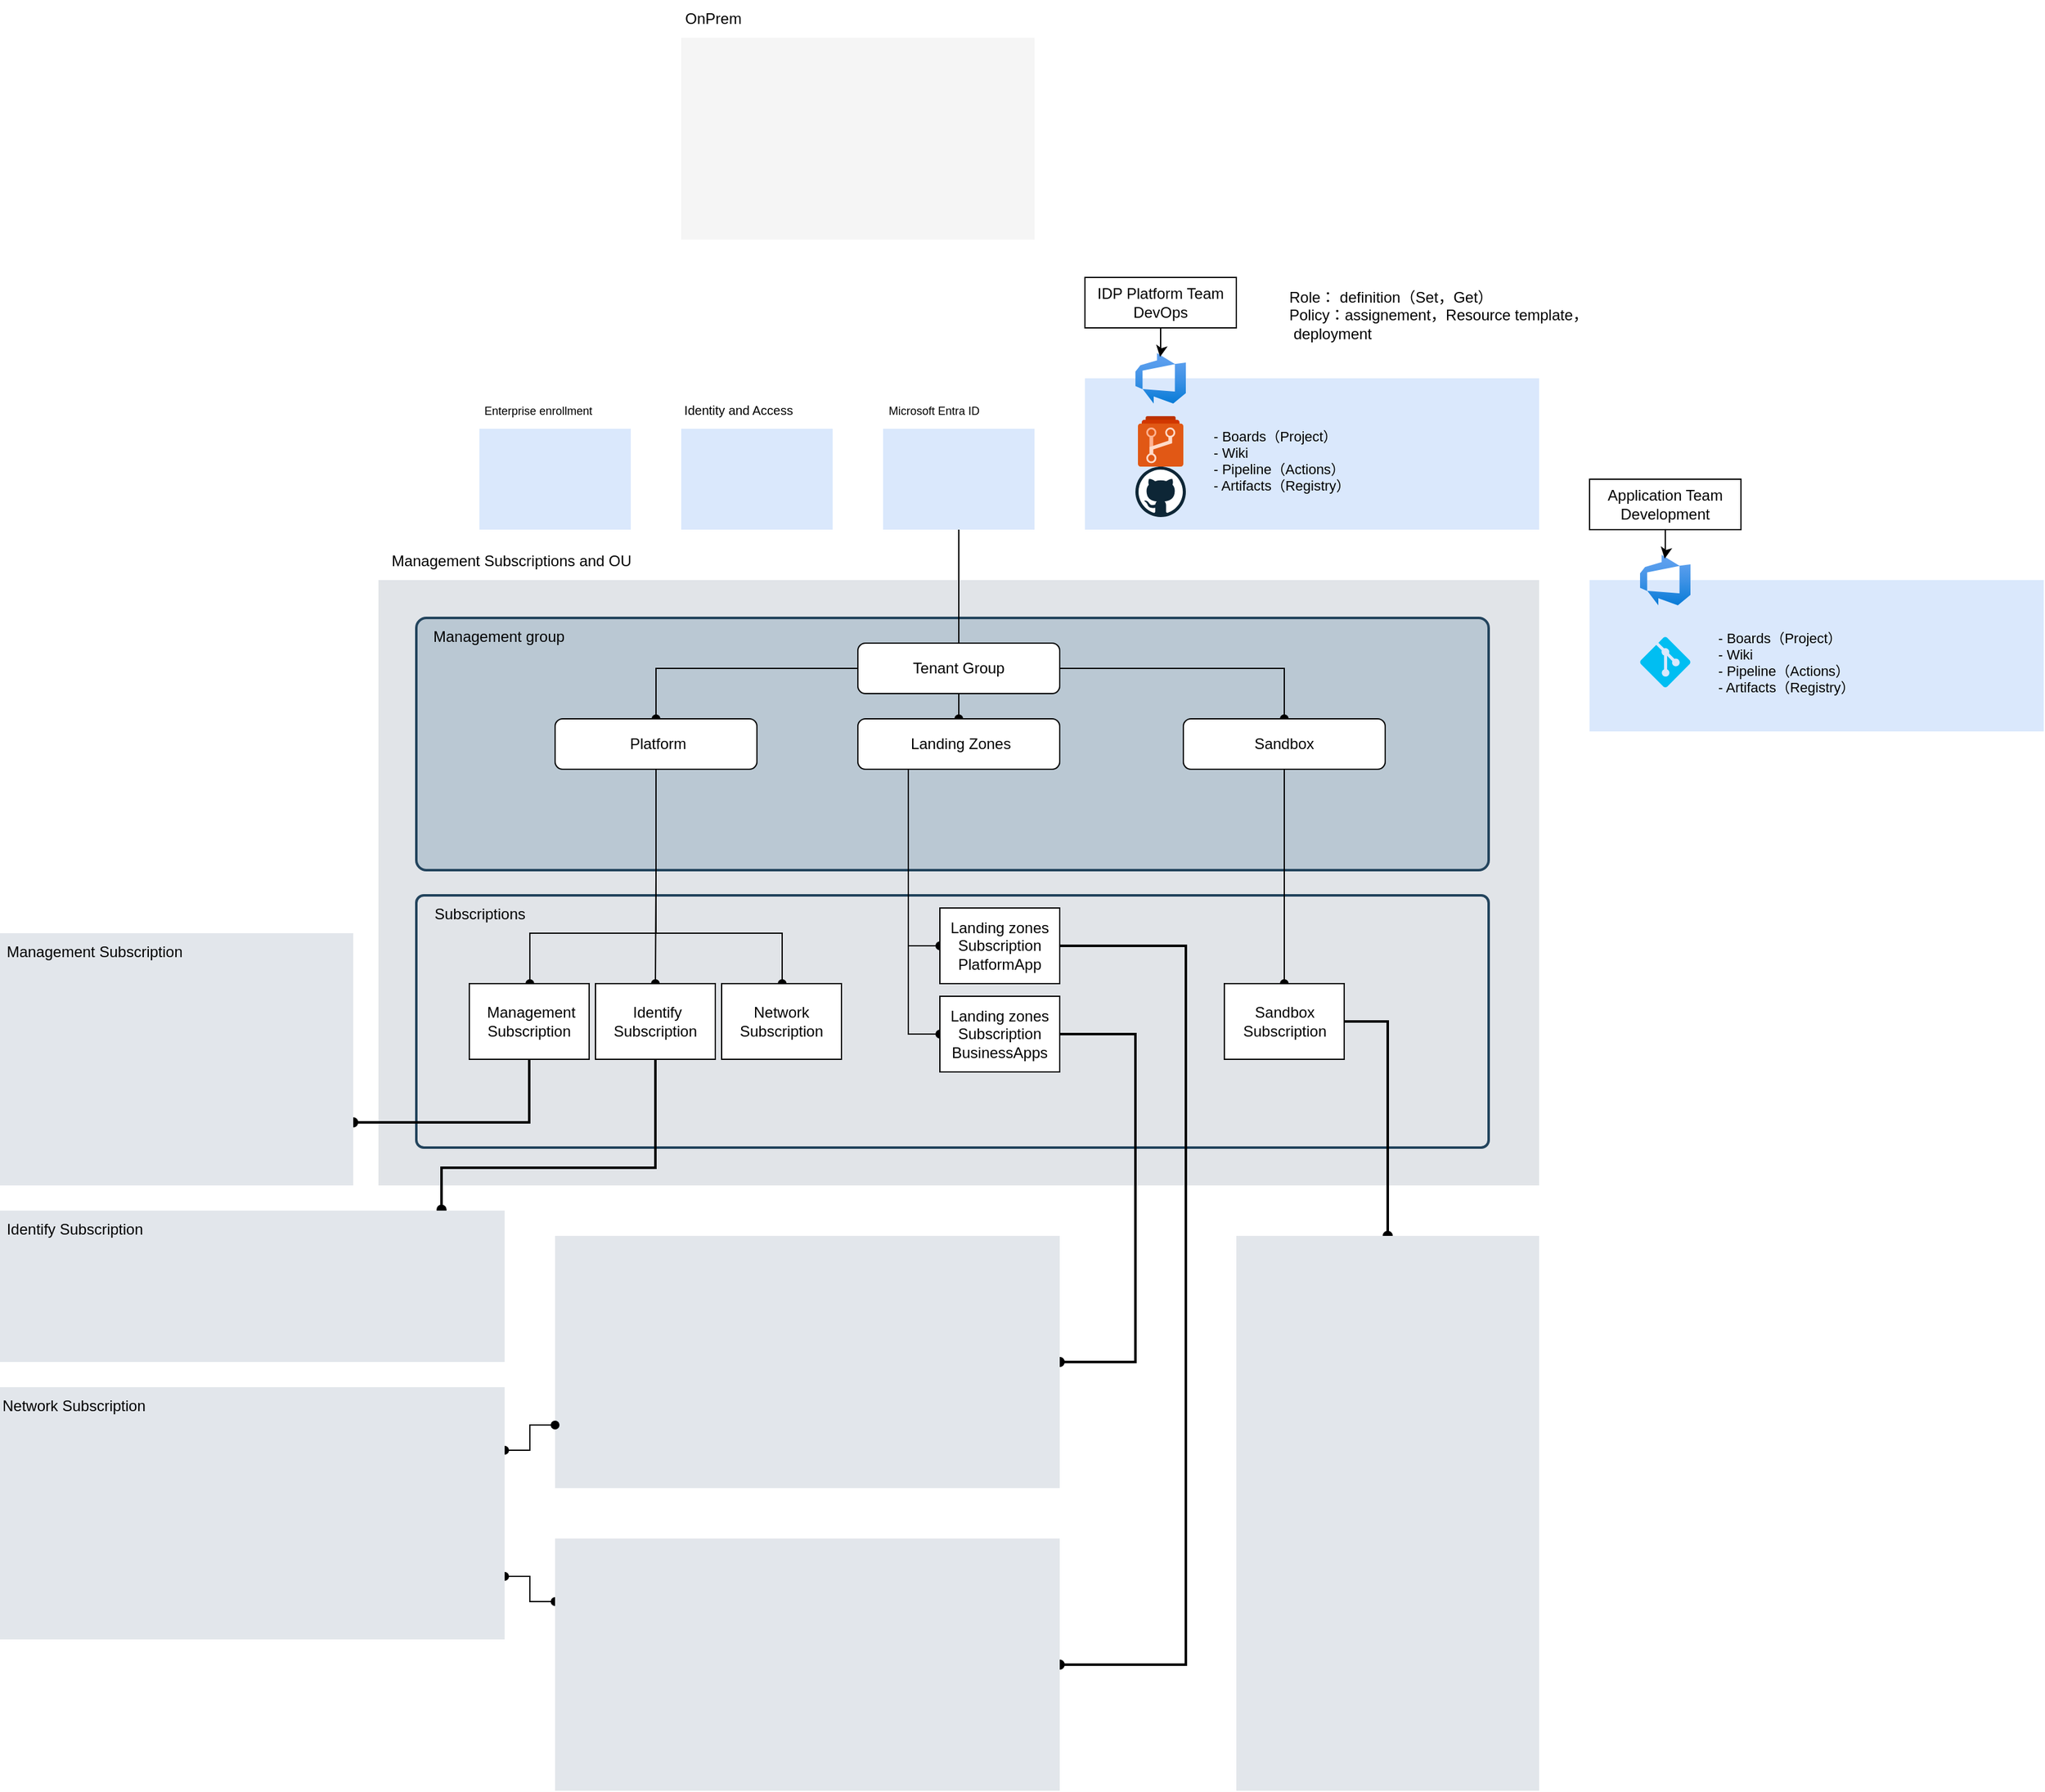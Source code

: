 <mxfile version="24.8.6">
  <diagram name="第 1 页" id="AuW7D_2Uh3UCpEzqcnnE">
    <mxGraphModel dx="2166" dy="1499" grid="1" gridSize="10" guides="1" tooltips="1" connect="1" arrows="1" fold="1" page="1" pageScale="1" pageWidth="1169" pageHeight="827" math="0" shadow="0">
      <root>
        <mxCell id="0" />
        <mxCell id="1" parent="0" />
        <mxCell id="rIVqcfPACpTOlNHZVLb5-61" style="edgeStyle=orthogonalEdgeStyle;rounded=0;orthogonalLoop=1;jettySize=auto;html=1;exitX=1;exitY=0.75;exitDx=0;exitDy=0;entryX=0;entryY=0.25;entryDx=0;entryDy=0;startArrow=oval;startFill=1;endArrow=oval;endFill=1;" edge="1" parent="1" source="rIVqcfPACpTOlNHZVLb5-58" target="rIVqcfPACpTOlNHZVLb5-55">
          <mxGeometry relative="1" as="geometry" />
        </mxCell>
        <mxCell id="rIVqcfPACpTOlNHZVLb5-18" value="" style="rounded=0;whiteSpace=wrap;html=1;fillColor=#E1E4E8;strokeColor=none;" vertex="1" parent="1">
          <mxGeometry x="160" y="240" width="920" height="480" as="geometry" />
        </mxCell>
        <mxCell id="rIVqcfPACpTOlNHZVLb5-1" value="" style="rounded=0;whiteSpace=wrap;html=1;fillColor=#dae8fc;strokeColor=none;" vertex="1" parent="1">
          <mxGeometry x="720" y="80" width="360" height="120" as="geometry" />
        </mxCell>
        <mxCell id="rIVqcfPACpTOlNHZVLb5-2" value="IDP Platform Team&lt;div&gt;DevOps&lt;/div&gt;" style="rounded=0;whiteSpace=wrap;html=1;" vertex="1" parent="1">
          <mxGeometry x="720" width="120" height="40" as="geometry" />
        </mxCell>
        <mxCell id="rIVqcfPACpTOlNHZVLb5-3" value="" style="image;aspect=fixed;html=1;points=[];align=center;fontSize=12;image=img/lib/azure2/devops/Azure_DevOps.svg;" vertex="1" parent="1">
          <mxGeometry x="760" y="60" width="40" height="40" as="geometry" />
        </mxCell>
        <mxCell id="rIVqcfPACpTOlNHZVLb5-4" style="edgeStyle=orthogonalEdgeStyle;rounded=0;orthogonalLoop=1;jettySize=auto;html=1;entryX=0.488;entryY=0.075;entryDx=0;entryDy=0;entryPerimeter=0;" edge="1" parent="1" source="rIVqcfPACpTOlNHZVLb5-2" target="rIVqcfPACpTOlNHZVLb5-3">
          <mxGeometry relative="1" as="geometry" />
        </mxCell>
        <mxCell id="rIVqcfPACpTOlNHZVLb5-5" value="" style="image;sketch=0;aspect=fixed;html=1;points=[];align=center;fontSize=12;image=img/lib/mscae/Azure_Repos.svg;" vertex="1" parent="1">
          <mxGeometry x="762" y="110" width="36" height="40" as="geometry" />
        </mxCell>
        <mxCell id="rIVqcfPACpTOlNHZVLb5-6" value="" style="dashed=0;outlineConnect=0;html=1;align=center;labelPosition=center;verticalLabelPosition=bottom;verticalAlign=top;shape=mxgraph.weblogos.github" vertex="1" parent="1">
          <mxGeometry x="760" y="150" width="40" height="40" as="geometry" />
        </mxCell>
        <mxCell id="rIVqcfPACpTOlNHZVLb5-7" value="&lt;font style=&quot;font-size: 11px;&quot;&gt;- Boards（Project）&lt;/font&gt;&lt;div style=&quot;font-size: 11px;&quot;&gt;&lt;font style=&quot;font-size: 11px;&quot;&gt;- Wiki&lt;/font&gt;&lt;/div&gt;&lt;div style=&quot;font-size: 11px;&quot;&gt;&lt;font style=&quot;font-size: 11px;&quot;&gt;- Pipeline（Actions）&lt;/font&gt;&lt;/div&gt;&lt;div style=&quot;font-size: 11px;&quot;&gt;&lt;font style=&quot;font-size: 11px;&quot;&gt;- Artifacts（Registry）&lt;/font&gt;&lt;/div&gt;" style="text;html=1;align=left;verticalAlign=middle;resizable=0;points=[];autosize=1;strokeColor=none;fillColor=none;" vertex="1" parent="1">
          <mxGeometry x="820" y="110" width="130" height="70" as="geometry" />
        </mxCell>
        <mxCell id="rIVqcfPACpTOlNHZVLb5-9" value="Role：&amp;nbsp;&lt;span style=&quot;background-color: initial;&quot;&gt;definition（Set，Get）&lt;/span&gt;&lt;div&gt;Policy：assignement，Resource template，&lt;/div&gt;&lt;div&gt;&amp;nbsp;deployment&lt;/div&gt;" style="text;html=1;align=left;verticalAlign=middle;resizable=0;points=[];autosize=1;strokeColor=none;fillColor=none;" vertex="1" parent="1">
          <mxGeometry x="880" width="260" height="60" as="geometry" />
        </mxCell>
        <mxCell id="rIVqcfPACpTOlNHZVLb5-10" value="" style="rounded=0;whiteSpace=wrap;html=1;fillColor=#dae8fc;strokeColor=none;" vertex="1" parent="1">
          <mxGeometry x="1120" y="240" width="360" height="120" as="geometry" />
        </mxCell>
        <mxCell id="rIVqcfPACpTOlNHZVLb5-11" value="Application Team&lt;br&gt;&lt;div&gt;Development&lt;/div&gt;" style="rounded=0;whiteSpace=wrap;html=1;" vertex="1" parent="1">
          <mxGeometry x="1120" y="160" width="120" height="40" as="geometry" />
        </mxCell>
        <mxCell id="rIVqcfPACpTOlNHZVLb5-12" value="" style="image;aspect=fixed;html=1;points=[];align=center;fontSize=12;image=img/lib/azure2/devops/Azure_DevOps.svg;" vertex="1" parent="1">
          <mxGeometry x="1160" y="220" width="40" height="40" as="geometry" />
        </mxCell>
        <mxCell id="rIVqcfPACpTOlNHZVLb5-13" style="edgeStyle=orthogonalEdgeStyle;rounded=0;orthogonalLoop=1;jettySize=auto;html=1;entryX=0.488;entryY=0.075;entryDx=0;entryDy=0;entryPerimeter=0;" edge="1" parent="1" source="rIVqcfPACpTOlNHZVLb5-11" target="rIVqcfPACpTOlNHZVLb5-12">
          <mxGeometry relative="1" as="geometry" />
        </mxCell>
        <mxCell id="rIVqcfPACpTOlNHZVLb5-16" value="&lt;font style=&quot;font-size: 11px;&quot;&gt;- Boards（Project）&lt;/font&gt;&lt;div style=&quot;font-size: 11px;&quot;&gt;&lt;font style=&quot;font-size: 11px;&quot;&gt;- Wiki&lt;/font&gt;&lt;/div&gt;&lt;div style=&quot;font-size: 11px;&quot;&gt;&lt;font style=&quot;font-size: 11px;&quot;&gt;- Pipeline（Actions）&lt;/font&gt;&lt;/div&gt;&lt;div style=&quot;font-size: 11px;&quot;&gt;&lt;font style=&quot;font-size: 11px;&quot;&gt;- Artifacts（Registry）&lt;/font&gt;&lt;/div&gt;" style="text;html=1;align=left;verticalAlign=middle;resizable=0;points=[];autosize=1;strokeColor=none;fillColor=none;" vertex="1" parent="1">
          <mxGeometry x="1220" y="270" width="130" height="70" as="geometry" />
        </mxCell>
        <mxCell id="rIVqcfPACpTOlNHZVLb5-17" value="" style="verticalLabelPosition=bottom;html=1;verticalAlign=top;align=center;strokeColor=none;fillColor=#00BEF2;shape=mxgraph.azure.git_repository;" vertex="1" parent="1">
          <mxGeometry x="1160" y="285" width="40" height="40" as="geometry" />
        </mxCell>
        <mxCell id="rIVqcfPACpTOlNHZVLb5-19" value="Management Subscriptions and OU" style="text;html=1;align=center;verticalAlign=middle;resizable=0;points=[];autosize=1;strokeColor=none;fillColor=none;" vertex="1" parent="1">
          <mxGeometry x="160" y="210" width="210" height="30" as="geometry" />
        </mxCell>
        <mxCell id="rIVqcfPACpTOlNHZVLb5-20" value="" style="rounded=0;whiteSpace=wrap;html=1;fillColor=#dae8fc;strokeColor=none;" vertex="1" parent="1">
          <mxGeometry x="560" y="120" width="120" height="80" as="geometry" />
        </mxCell>
        <mxCell id="rIVqcfPACpTOlNHZVLb5-21" value="&lt;font style=&quot;font-size: 9px;&quot;&gt;Microsoft Entra ID&lt;/font&gt;" style="text;html=1;align=center;verticalAlign=middle;resizable=0;points=[];autosize=1;strokeColor=none;fillColor=none;" vertex="1" parent="1">
          <mxGeometry x="550" y="90" width="100" height="30" as="geometry" />
        </mxCell>
        <mxCell id="rIVqcfPACpTOlNHZVLb5-22" value="" style="rounded=0;whiteSpace=wrap;html=1;fillColor=#dae8fc;strokeColor=none;" vertex="1" parent="1">
          <mxGeometry x="400" y="120" width="120" height="80" as="geometry" />
        </mxCell>
        <mxCell id="rIVqcfPACpTOlNHZVLb5-23" value="&lt;font style=&quot;font-size: 10px;&quot;&gt;Identity and Access&lt;/font&gt;" style="text;html=1;align=center;verticalAlign=middle;resizable=0;points=[];autosize=1;strokeColor=none;fillColor=none;" vertex="1" parent="1">
          <mxGeometry x="390" y="90" width="110" height="30" as="geometry" />
        </mxCell>
        <mxCell id="rIVqcfPACpTOlNHZVLb5-24" value="" style="rounded=0;whiteSpace=wrap;html=1;fillColor=#dae8fc;strokeColor=none;" vertex="1" parent="1">
          <mxGeometry x="240" y="120" width="120" height="80" as="geometry" />
        </mxCell>
        <mxCell id="rIVqcfPACpTOlNHZVLb5-25" value="&lt;font style=&quot;font-size: 9px;&quot;&gt;&amp;nbsp;Enterprise enrollment&lt;/font&gt;" style="text;html=1;align=center;verticalAlign=middle;resizable=0;points=[];autosize=1;strokeColor=none;fillColor=none;" vertex="1" parent="1">
          <mxGeometry x="230" y="90" width="110" height="30" as="geometry" />
        </mxCell>
        <mxCell id="rIVqcfPACpTOlNHZVLb5-26" value="" style="rounded=0;whiteSpace=wrap;html=1;fillColor=#f5f5f5;fontColor=#333333;strokeColor=none;" vertex="1" parent="1">
          <mxGeometry x="400" y="-190" width="280" height="160" as="geometry" />
        </mxCell>
        <mxCell id="rIVqcfPACpTOlNHZVLb5-28" value="" style="rounded=1;whiteSpace=wrap;html=1;arcSize=4;fillColor=#bac8d3;strokeColor=#23445D;strokeWidth=2;" vertex="1" parent="1">
          <mxGeometry x="190" y="270" width="850" height="200" as="geometry" />
        </mxCell>
        <mxCell id="rIVqcfPACpTOlNHZVLb5-27" value="OnPrem" style="text;html=1;align=center;verticalAlign=middle;resizable=0;points=[];autosize=1;strokeColor=none;fillColor=none;" vertex="1" parent="1">
          <mxGeometry x="390" y="-220" width="70" height="30" as="geometry" />
        </mxCell>
        <mxCell id="rIVqcfPACpTOlNHZVLb5-29" value="" style="rounded=1;whiteSpace=wrap;html=1;arcSize=3;fillColor=none;strokeColor=#23445d;strokeWidth=2;" vertex="1" parent="1">
          <mxGeometry x="190" y="490" width="850" height="200" as="geometry" />
        </mxCell>
        <mxCell id="rIVqcfPACpTOlNHZVLb5-30" value="Management group" style="text;html=1;align=center;verticalAlign=middle;resizable=0;points=[];autosize=1;strokeColor=none;fillColor=none;" vertex="1" parent="1">
          <mxGeometry x="190" y="270" width="130" height="30" as="geometry" />
        </mxCell>
        <mxCell id="rIVqcfPACpTOlNHZVLb5-31" value="Subscriptions" style="text;html=1;align=center;verticalAlign=middle;resizable=0;points=[];autosize=1;strokeColor=none;fillColor=none;" vertex="1" parent="1">
          <mxGeometry x="190" y="490" width="100" height="30" as="geometry" />
        </mxCell>
        <mxCell id="rIVqcfPACpTOlNHZVLb5-41" style="edgeStyle=orthogonalEdgeStyle;rounded=0;orthogonalLoop=1;jettySize=auto;html=1;entryX=0.5;entryY=0;entryDx=0;entryDy=0;endArrow=oval;endFill=1;" edge="1" parent="1" source="rIVqcfPACpTOlNHZVLb5-32" target="rIVqcfPACpTOlNHZVLb5-39">
          <mxGeometry relative="1" as="geometry" />
        </mxCell>
        <mxCell id="rIVqcfPACpTOlNHZVLb5-52" style="edgeStyle=orthogonalEdgeStyle;rounded=0;orthogonalLoop=1;jettySize=auto;html=1;exitX=0.25;exitY=1;exitDx=0;exitDy=0;endArrow=oval;endFill=1;" edge="1" parent="1" source="rIVqcfPACpTOlNHZVLb5-32" target="rIVqcfPACpTOlNHZVLb5-37">
          <mxGeometry relative="1" as="geometry">
            <Array as="points">
              <mxPoint x="380" y="390" />
              <mxPoint x="380" y="520" />
              <mxPoint x="280" y="520" />
            </Array>
          </mxGeometry>
        </mxCell>
        <mxCell id="rIVqcfPACpTOlNHZVLb5-53" style="edgeStyle=orthogonalEdgeStyle;rounded=0;orthogonalLoop=1;jettySize=auto;html=1;exitX=0.5;exitY=1;exitDx=0;exitDy=0;endArrow=oval;endFill=1;" edge="1" parent="1" source="rIVqcfPACpTOlNHZVLb5-32" target="rIVqcfPACpTOlNHZVLb5-40">
          <mxGeometry relative="1" as="geometry">
            <Array as="points">
              <mxPoint x="380" y="520" />
              <mxPoint x="480" y="520" />
            </Array>
          </mxGeometry>
        </mxCell>
        <mxCell id="rIVqcfPACpTOlNHZVLb5-46" style="edgeStyle=orthogonalEdgeStyle;rounded=0;orthogonalLoop=1;jettySize=auto;html=1;exitX=0.25;exitY=1;exitDx=0;exitDy=0;entryX=0;entryY=0.5;entryDx=0;entryDy=0;endArrow=oval;endFill=1;" edge="1" parent="1" source="rIVqcfPACpTOlNHZVLb5-33" target="rIVqcfPACpTOlNHZVLb5-43">
          <mxGeometry relative="1" as="geometry" />
        </mxCell>
        <mxCell id="rIVqcfPACpTOlNHZVLb5-48" style="edgeStyle=orthogonalEdgeStyle;rounded=0;orthogonalLoop=1;jettySize=auto;html=1;exitX=0.25;exitY=1;exitDx=0;exitDy=0;entryX=0;entryY=0.5;entryDx=0;entryDy=0;endArrow=oval;endFill=1;" edge="1" parent="1" source="rIVqcfPACpTOlNHZVLb5-33" target="rIVqcfPACpTOlNHZVLb5-42">
          <mxGeometry relative="1" as="geometry" />
        </mxCell>
        <mxCell id="rIVqcfPACpTOlNHZVLb5-45" style="edgeStyle=orthogonalEdgeStyle;rounded=0;orthogonalLoop=1;jettySize=auto;html=1;entryX=0.5;entryY=0;entryDx=0;entryDy=0;endArrow=oval;endFill=1;" edge="1" parent="1" source="rIVqcfPACpTOlNHZVLb5-34" target="rIVqcfPACpTOlNHZVLb5-44">
          <mxGeometry relative="1" as="geometry" />
        </mxCell>
        <mxCell id="rIVqcfPACpTOlNHZVLb5-49" style="edgeStyle=orthogonalEdgeStyle;rounded=0;orthogonalLoop=1;jettySize=auto;html=1;entryX=0.5;entryY=0;entryDx=0;entryDy=0;endArrow=oval;endFill=1;" edge="1" parent="1" source="rIVqcfPACpTOlNHZVLb5-35" target="rIVqcfPACpTOlNHZVLb5-34">
          <mxGeometry relative="1" as="geometry" />
        </mxCell>
        <mxCell id="rIVqcfPACpTOlNHZVLb5-50" style="edgeStyle=orthogonalEdgeStyle;rounded=0;orthogonalLoop=1;jettySize=auto;html=1;entryX=0.5;entryY=0;entryDx=0;entryDy=0;endArrow=oval;endFill=1;" edge="1" parent="1" source="rIVqcfPACpTOlNHZVLb5-35" target="rIVqcfPACpTOlNHZVLb5-33">
          <mxGeometry relative="1" as="geometry" />
        </mxCell>
        <mxCell id="rIVqcfPACpTOlNHZVLb5-51" style="edgeStyle=orthogonalEdgeStyle;rounded=0;orthogonalLoop=1;jettySize=auto;html=1;endArrow=oval;endFill=1;" edge="1" parent="1" source="rIVqcfPACpTOlNHZVLb5-35" target="rIVqcfPACpTOlNHZVLb5-32">
          <mxGeometry relative="1" as="geometry" />
        </mxCell>
        <mxCell id="rIVqcfPACpTOlNHZVLb5-35" value="Tenant Group" style="rounded=1;whiteSpace=wrap;html=1;" vertex="1" parent="1">
          <mxGeometry x="540" y="290" width="160" height="40" as="geometry" />
        </mxCell>
        <mxCell id="rIVqcfPACpTOlNHZVLb5-36" style="edgeStyle=orthogonalEdgeStyle;rounded=0;orthogonalLoop=1;jettySize=auto;html=1;endArrow=none;endFill=0;" edge="1" parent="1" source="rIVqcfPACpTOlNHZVLb5-20" target="rIVqcfPACpTOlNHZVLb5-35">
          <mxGeometry relative="1" as="geometry" />
        </mxCell>
        <mxCell id="rIVqcfPACpTOlNHZVLb5-65" style="edgeStyle=orthogonalEdgeStyle;rounded=0;orthogonalLoop=1;jettySize=auto;html=1;entryX=1;entryY=0.75;entryDx=0;entryDy=0;strokeWidth=2;endArrow=oval;endFill=1;" edge="1" parent="1" source="rIVqcfPACpTOlNHZVLb5-37" target="rIVqcfPACpTOlNHZVLb5-63">
          <mxGeometry relative="1" as="geometry">
            <Array as="points">
              <mxPoint x="279" y="670" />
            </Array>
          </mxGeometry>
        </mxCell>
        <mxCell id="rIVqcfPACpTOlNHZVLb5-37" value="&amp;nbsp;Management&lt;br&gt;Subscription" style="rounded=0;whiteSpace=wrap;html=1;" vertex="1" parent="1">
          <mxGeometry x="232" y="560" width="95" height="60" as="geometry" />
        </mxCell>
        <mxCell id="rIVqcfPACpTOlNHZVLb5-40" value="Network&lt;br&gt;Subscription" style="rounded=0;whiteSpace=wrap;html=1;" vertex="1" parent="1">
          <mxGeometry x="432" y="560" width="95" height="60" as="geometry" />
        </mxCell>
        <mxCell id="rIVqcfPACpTOlNHZVLb5-56" style="edgeStyle=orthogonalEdgeStyle;rounded=0;orthogonalLoop=1;jettySize=auto;html=1;entryX=1;entryY=0.5;entryDx=0;entryDy=0;endArrow=oval;endFill=1;strokeWidth=2;" edge="1" parent="1" source="rIVqcfPACpTOlNHZVLb5-42" target="rIVqcfPACpTOlNHZVLb5-55">
          <mxGeometry relative="1" as="geometry">
            <Array as="points">
              <mxPoint x="800" y="530" />
              <mxPoint x="800" y="1100" />
            </Array>
          </mxGeometry>
        </mxCell>
        <mxCell id="rIVqcfPACpTOlNHZVLb5-42" value="Landing zones&lt;div&gt;Subscription&lt;br&gt;PlatformApp&lt;/div&gt;" style="rounded=0;whiteSpace=wrap;html=1;" vertex="1" parent="1">
          <mxGeometry x="605" y="500" width="95" height="60" as="geometry" />
        </mxCell>
        <mxCell id="rIVqcfPACpTOlNHZVLb5-57" style="edgeStyle=orthogonalEdgeStyle;rounded=0;orthogonalLoop=1;jettySize=auto;html=1;entryX=1;entryY=0.5;entryDx=0;entryDy=0;endArrow=oval;endFill=1;strokeWidth=2;" edge="1" parent="1" source="rIVqcfPACpTOlNHZVLb5-43" target="rIVqcfPACpTOlNHZVLb5-54">
          <mxGeometry relative="1" as="geometry">
            <Array as="points">
              <mxPoint x="760" y="600" />
              <mxPoint x="760" y="860" />
            </Array>
          </mxGeometry>
        </mxCell>
        <mxCell id="rIVqcfPACpTOlNHZVLb5-43" value="Landing zones&lt;div&gt;Subscription&lt;br&gt;BusinessApps&lt;/div&gt;" style="rounded=0;whiteSpace=wrap;html=1;" vertex="1" parent="1">
          <mxGeometry x="605" y="570" width="95" height="60" as="geometry" />
        </mxCell>
        <mxCell id="rIVqcfPACpTOlNHZVLb5-69" style="edgeStyle=orthogonalEdgeStyle;rounded=0;orthogonalLoop=1;jettySize=auto;html=1;entryX=0.5;entryY=0;entryDx=0;entryDy=0;endArrow=oval;endFill=1;strokeWidth=2;" edge="1" parent="1" source="rIVqcfPACpTOlNHZVLb5-44" target="rIVqcfPACpTOlNHZVLb5-68">
          <mxGeometry relative="1" as="geometry">
            <Array as="points">
              <mxPoint x="960" y="590" />
            </Array>
          </mxGeometry>
        </mxCell>
        <mxCell id="rIVqcfPACpTOlNHZVLb5-44" value="Sandbox&lt;br&gt;Subscription" style="rounded=0;whiteSpace=wrap;html=1;" vertex="1" parent="1">
          <mxGeometry x="830.5" y="560" width="95" height="60" as="geometry" />
        </mxCell>
        <mxCell id="rIVqcfPACpTOlNHZVLb5-33" value="&amp;nbsp;Landing Zones" style="rounded=1;whiteSpace=wrap;html=1;" vertex="1" parent="1">
          <mxGeometry x="540" y="350" width="160" height="40" as="geometry" />
        </mxCell>
        <mxCell id="rIVqcfPACpTOlNHZVLb5-32" value="&amp;nbsp;Platform" style="rounded=1;whiteSpace=wrap;html=1;" vertex="1" parent="1">
          <mxGeometry x="300" y="350" width="160" height="40" as="geometry" />
        </mxCell>
        <mxCell id="rIVqcfPACpTOlNHZVLb5-34" value="Sandbox" style="rounded=1;whiteSpace=wrap;html=1;" vertex="1" parent="1">
          <mxGeometry x="798" y="350" width="160" height="40" as="geometry" />
        </mxCell>
        <mxCell id="rIVqcfPACpTOlNHZVLb5-54" value="" style="rounded=0;whiteSpace=wrap;html=1;fillColor=#E2E6EB;strokeColor=none;" vertex="1" parent="1">
          <mxGeometry x="300" y="760" width="400" height="200" as="geometry" />
        </mxCell>
        <mxCell id="rIVqcfPACpTOlNHZVLb5-55" value="" style="rounded=0;whiteSpace=wrap;html=1;fillColor=#E2E6EB;strokeColor=none;" vertex="1" parent="1">
          <mxGeometry x="300" y="1000" width="400" height="200" as="geometry" />
        </mxCell>
        <mxCell id="rIVqcfPACpTOlNHZVLb5-60" style="edgeStyle=orthogonalEdgeStyle;rounded=0;orthogonalLoop=1;jettySize=auto;html=1;exitX=1;exitY=0.25;exitDx=0;exitDy=0;entryX=0;entryY=0.75;entryDx=0;entryDy=0;startArrow=oval;startFill=1;endArrow=oval;endFill=1;" edge="1" parent="1" source="rIVqcfPACpTOlNHZVLb5-58" target="rIVqcfPACpTOlNHZVLb5-54">
          <mxGeometry relative="1" as="geometry" />
        </mxCell>
        <mxCell id="rIVqcfPACpTOlNHZVLb5-58" value="" style="rounded=0;whiteSpace=wrap;html=1;fillColor=#E2E6EB;strokeColor=none;" vertex="1" parent="1">
          <mxGeometry x="-140" y="880" width="400" height="200" as="geometry" />
        </mxCell>
        <mxCell id="rIVqcfPACpTOlNHZVLb5-63" value="" style="rounded=0;whiteSpace=wrap;html=1;fillColor=#E2E6EB;strokeColor=none;" vertex="1" parent="1">
          <mxGeometry x="-140" y="520" width="280" height="200" as="geometry" />
        </mxCell>
        <mxCell id="rIVqcfPACpTOlNHZVLb5-67" style="edgeStyle=orthogonalEdgeStyle;rounded=0;orthogonalLoop=1;jettySize=auto;html=1;exitX=0.5;exitY=1;exitDx=0;exitDy=0;entryX=0.875;entryY=0.027;entryDx=0;entryDy=0;entryPerimeter=0;strokeWidth=2;endArrow=oval;endFill=1;" edge="1" parent="1">
          <mxGeometry relative="1" as="geometry">
            <mxPoint x="379.5" y="616" as="sourcePoint" />
            <mxPoint x="210.0" y="739.24" as="targetPoint" />
            <Array as="points">
              <mxPoint x="379" y="706" />
              <mxPoint x="210" y="706" />
            </Array>
          </mxGeometry>
        </mxCell>
        <mxCell id="rIVqcfPACpTOlNHZVLb5-39" value="&amp;nbsp;Identify&lt;br&gt;Subscription" style="rounded=0;whiteSpace=wrap;html=1;" vertex="1" parent="1">
          <mxGeometry x="332" y="560" width="95" height="60" as="geometry" />
        </mxCell>
        <mxCell id="rIVqcfPACpTOlNHZVLb5-59" value="" style="rounded=0;whiteSpace=wrap;html=1;fillColor=#E2E6EB;strokeColor=none;" vertex="1" parent="1">
          <mxGeometry x="-140" y="740" width="400" height="120" as="geometry" />
        </mxCell>
        <mxCell id="rIVqcfPACpTOlNHZVLb5-68" value="" style="rounded=0;whiteSpace=wrap;html=1;fillColor=#E2E6EB;strokeColor=none;" vertex="1" parent="1">
          <mxGeometry x="840" y="760" width="240" height="440" as="geometry" />
        </mxCell>
        <mxCell id="rIVqcfPACpTOlNHZVLb5-70" value="&lt;span style=&quot;text-wrap-mode: wrap;&quot;&gt;&amp;nbsp;Management&amp;nbsp;&lt;/span&gt;&lt;span style=&quot;text-wrap-mode: wrap;&quot;&gt;Subscription&lt;/span&gt;" style="text;html=1;align=left;verticalAlign=middle;resizable=0;points=[];autosize=1;strokeColor=none;fillColor=none;" vertex="1" parent="1">
          <mxGeometry x="-140" y="520" width="170" height="30" as="geometry" />
        </mxCell>
        <mxCell id="rIVqcfPACpTOlNHZVLb5-71" value="&lt;span style=&quot;text-wrap-mode: wrap;&quot;&gt;&amp;nbsp;Identify&amp;nbsp;&lt;/span&gt;&lt;span style=&quot;text-wrap-mode: wrap;&quot;&gt;Subscription&lt;/span&gt;" style="text;html=1;align=left;verticalAlign=middle;resizable=0;points=[];autosize=1;strokeColor=none;fillColor=none;" vertex="1" parent="1">
          <mxGeometry x="-140" y="740" width="130" height="30" as="geometry" />
        </mxCell>
        <mxCell id="rIVqcfPACpTOlNHZVLb5-72" value="&lt;span style=&quot;text-wrap-mode: wrap;&quot;&gt;Network&amp;nbsp;&lt;/span&gt;&lt;span style=&quot;text-wrap-mode: wrap;&quot;&gt;Subscription&lt;/span&gt;" style="text;html=1;align=left;verticalAlign=middle;resizable=0;points=[];autosize=1;strokeColor=none;fillColor=none;" vertex="1" parent="1">
          <mxGeometry x="-140" y="880" width="140" height="30" as="geometry" />
        </mxCell>
      </root>
    </mxGraphModel>
  </diagram>
</mxfile>
